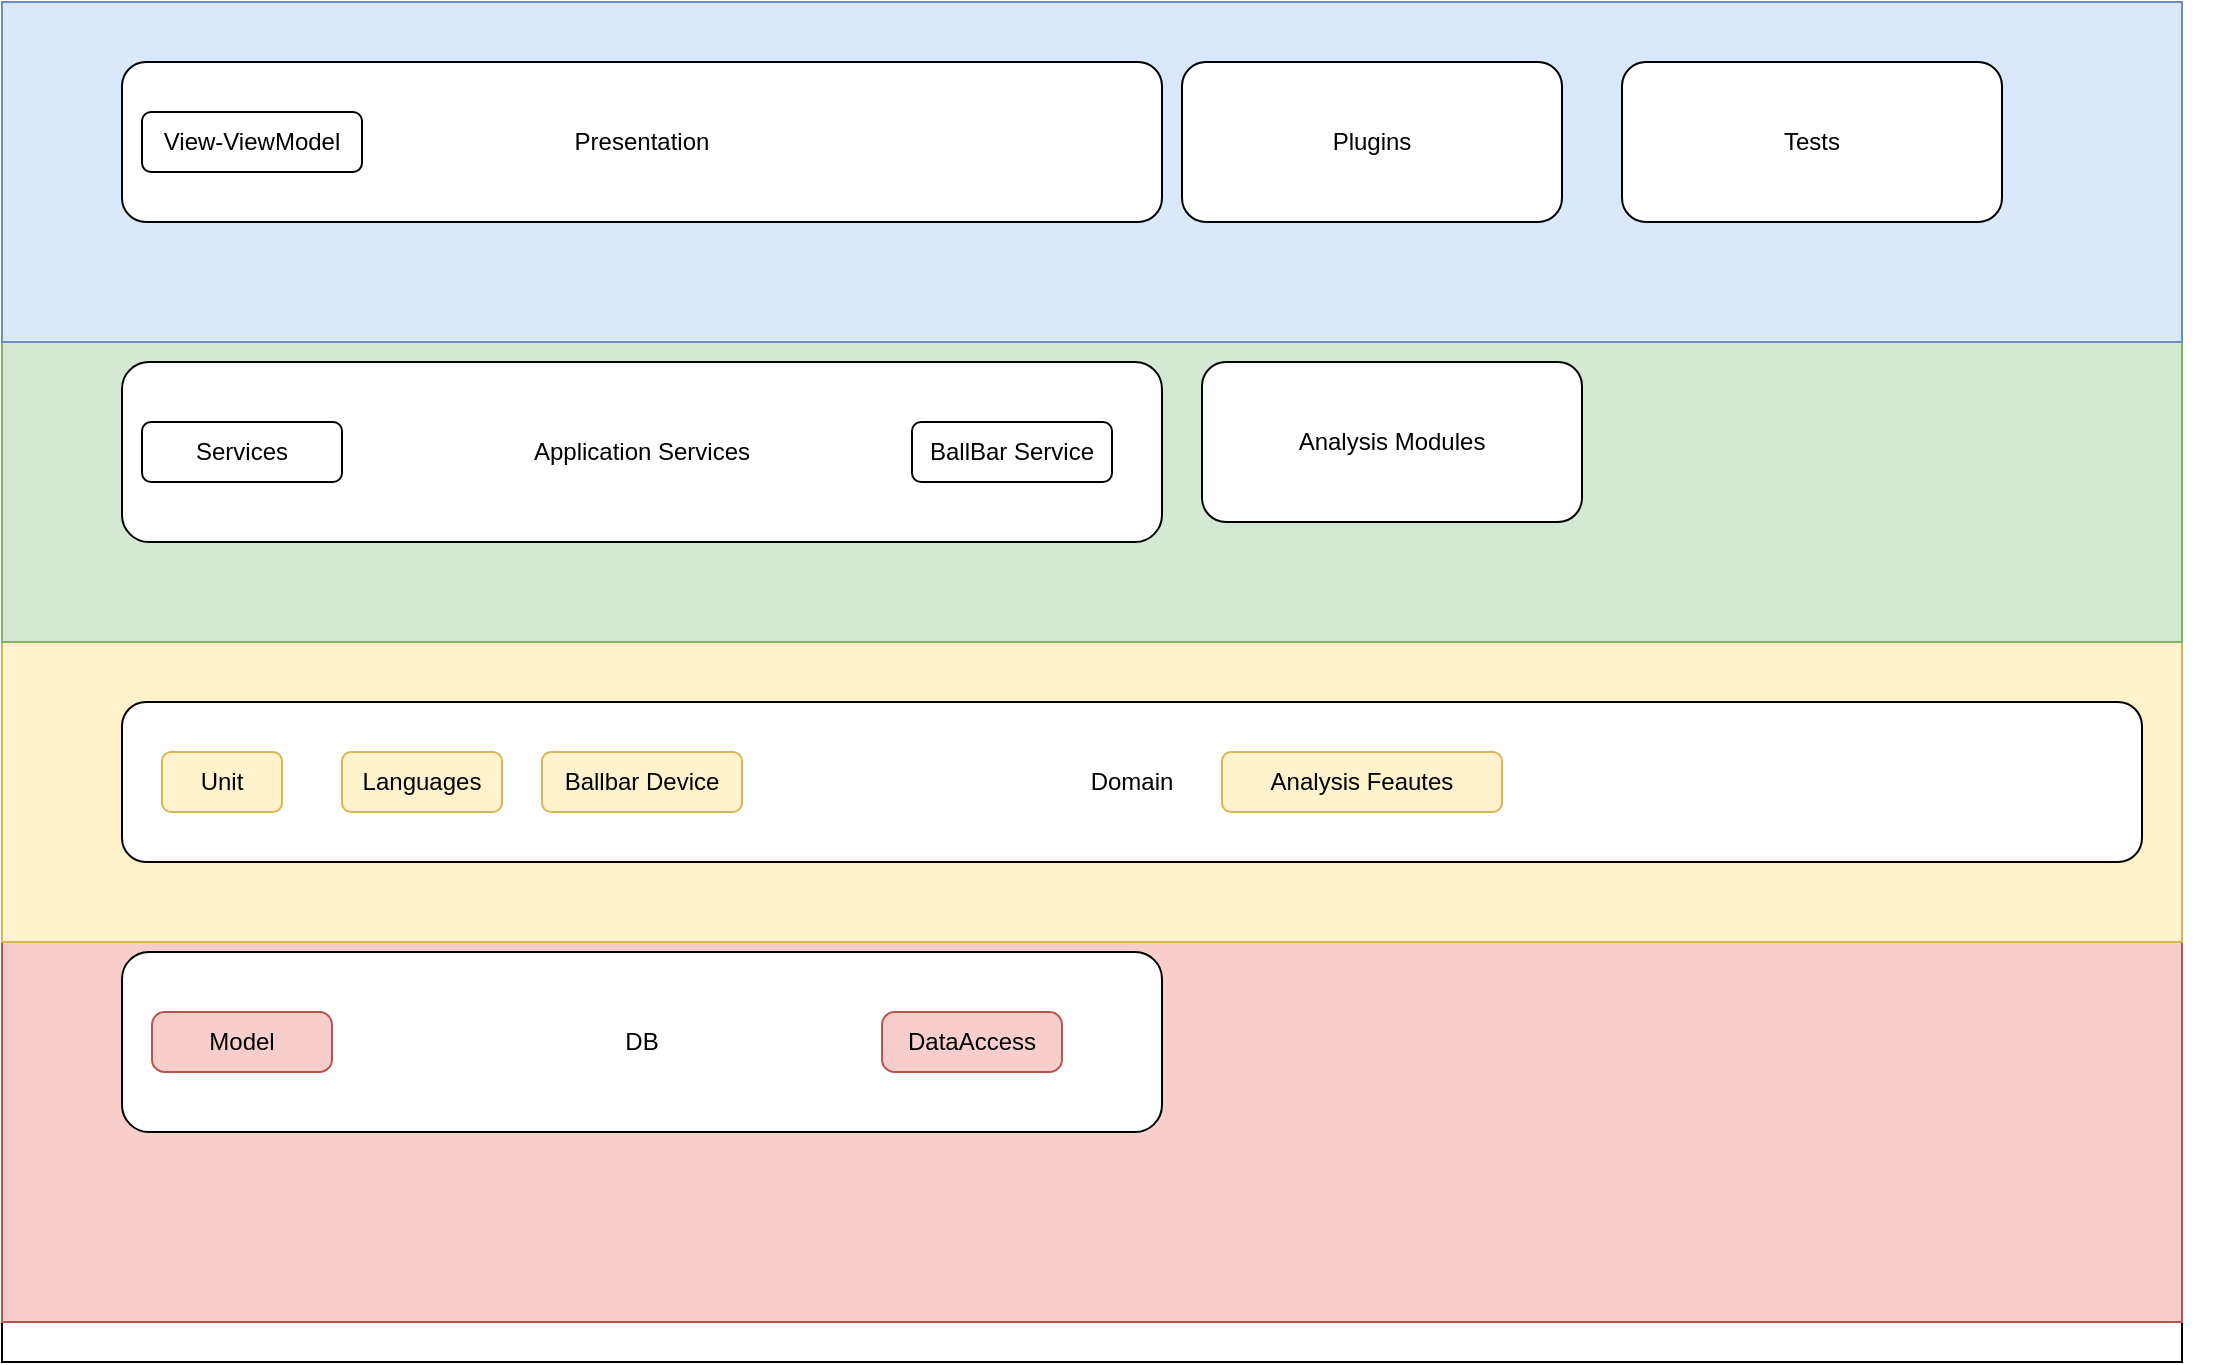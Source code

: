 <mxfile version="26.2.9">
  <diagram name="Layered Diagram" id="2xw1S9ei6TOHdreCXuQD">
    <mxGraphModel dx="1466" dy="786" grid="1" gridSize="10" guides="1" tooltips="1" connect="1" arrows="1" fold="1" page="1" pageScale="1" pageWidth="827" pageHeight="1169" math="0" shadow="0">
      <root>
        <mxCell id="0" />
        <mxCell id="1" parent="0" />
        <mxCell id="kIrDtq8kYda9SALnQc9W-10" value="" style="group" vertex="1" connectable="0" parent="1">
          <mxGeometry x="120" y="20" width="1110" height="680" as="geometry" />
        </mxCell>
        <mxCell id="kIrDtq8kYda9SALnQc9W-1" value="" style="rounded=0;whiteSpace=wrap;html=1;" vertex="1" parent="kIrDtq8kYda9SALnQc9W-10">
          <mxGeometry width="1090" height="680" as="geometry" />
        </mxCell>
        <mxCell id="kIrDtq8kYda9SALnQc9W-9" value="" style="rounded=0;whiteSpace=wrap;html=1;fillColor=#f8cecc;strokeColor=#b85450;" vertex="1" parent="kIrDtq8kYda9SALnQc9W-10">
          <mxGeometry y="470" width="1090" height="190" as="geometry" />
        </mxCell>
        <mxCell id="kIrDtq8kYda9SALnQc9W-8" value="" style="rounded=0;whiteSpace=wrap;html=1;fillColor=#fff2cc;strokeColor=#d6b656;" vertex="1" parent="kIrDtq8kYda9SALnQc9W-10">
          <mxGeometry y="320" width="1090" height="150" as="geometry" />
        </mxCell>
        <mxCell id="kIrDtq8kYda9SALnQc9W-11" value="" style="group" vertex="1" connectable="0" parent="kIrDtq8kYda9SALnQc9W-10">
          <mxGeometry width="1110" height="320" as="geometry" />
        </mxCell>
        <mxCell id="kIrDtq8kYda9SALnQc9W-7" value="" style="rounded=0;whiteSpace=wrap;html=1;fillColor=#d5e8d4;strokeColor=#82b366;" vertex="1" parent="kIrDtq8kYda9SALnQc9W-11">
          <mxGeometry y="170" width="1090" height="150" as="geometry" />
        </mxCell>
        <mxCell id="kIrDtq8kYda9SALnQc9W-6" value="" style="rounded=0;whiteSpace=wrap;html=1;fillColor=#dae8fc;strokeColor=#6c8ebf;" vertex="1" parent="kIrDtq8kYda9SALnQc9W-11">
          <mxGeometry width="1090" height="170" as="geometry" />
        </mxCell>
        <mxCell id="kIrDtq8kYda9SALnQc9W-12" value="Plugins" style="rounded=1;whiteSpace=wrap;html=1;" vertex="1" parent="kIrDtq8kYda9SALnQc9W-11">
          <mxGeometry x="590" y="30" width="190" height="80" as="geometry" />
        </mxCell>
        <mxCell id="kIrDtq8kYda9SALnQc9W-15" value="Tests" style="rounded=1;whiteSpace=wrap;html=1;" vertex="1" parent="kIrDtq8kYda9SALnQc9W-11">
          <mxGeometry x="810" y="30" width="190" height="80" as="geometry" />
        </mxCell>
        <mxCell id="kIrDtq8kYda9SALnQc9W-16" value="Analysis Modules" style="rounded=1;whiteSpace=wrap;html=1;" vertex="1" parent="kIrDtq8kYda9SALnQc9W-11">
          <mxGeometry x="600" y="180" width="190" height="80" as="geometry" />
        </mxCell>
        <mxCell id="vmsnHO8LjkJpZJElM0fm-3" value="Domain" style="rounded=1;whiteSpace=wrap;html=1;" parent="kIrDtq8kYda9SALnQc9W-10" vertex="1">
          <mxGeometry x="60" y="350" width="1010" height="80" as="geometry" />
        </mxCell>
        <mxCell id="kIrDtq8kYda9SALnQc9W-13" value="Unit" style="rounded=1;whiteSpace=wrap;html=1;fillColor=#fff2cc;strokeColor=#d6b656;" vertex="1" parent="kIrDtq8kYda9SALnQc9W-10">
          <mxGeometry x="80" y="375" width="60" height="30" as="geometry" />
        </mxCell>
        <mxCell id="kIrDtq8kYda9SALnQc9W-14" value="Languages" style="rounded=1;whiteSpace=wrap;html=1;fillColor=#fff2cc;strokeColor=#d6b656;" vertex="1" parent="kIrDtq8kYda9SALnQc9W-10">
          <mxGeometry x="170" y="375" width="80" height="30" as="geometry" />
        </mxCell>
        <mxCell id="kIrDtq8kYda9SALnQc9W-17" value="Analysis Feautes" style="rounded=1;whiteSpace=wrap;html=1;fillColor=#fff2cc;strokeColor=#d6b656;" vertex="1" parent="kIrDtq8kYda9SALnQc9W-10">
          <mxGeometry x="610" y="375" width="140" height="30" as="geometry" />
        </mxCell>
        <mxCell id="kIrDtq8kYda9SALnQc9W-19" value="Ballbar Device" style="rounded=1;whiteSpace=wrap;html=1;fillColor=#fff2cc;strokeColor=#d6b656;" vertex="1" parent="kIrDtq8kYda9SALnQc9W-10">
          <mxGeometry x="270" y="375" width="100" height="30" as="geometry" />
        </mxCell>
        <mxCell id="vmsnHO8LjkJpZJElM0fm-1" value="Presentation" style="rounded=1;whiteSpace=wrap;html=1;" parent="1" vertex="1">
          <mxGeometry x="180" y="50" width="520" height="80" as="geometry" />
        </mxCell>
        <mxCell id="vmsnHO8LjkJpZJElM0fm-2" value="Application Services" style="rounded=1;whiteSpace=wrap;html=1;" parent="1" vertex="1">
          <mxGeometry x="180" y="200" width="520" height="90" as="geometry" />
        </mxCell>
        <mxCell id="vmsnHO8LjkJpZJElM0fm-4" value="DB" style="rounded=1;whiteSpace=wrap;html=1;" parent="1" vertex="1">
          <mxGeometry x="180" y="495" width="520" height="90" as="geometry" />
        </mxCell>
        <mxCell id="vmsnHO8LjkJpZJElM0fm-5" value="View-ViewModel" style="rounded=1;whiteSpace=wrap;html=1;" parent="1" vertex="1">
          <mxGeometry x="190" y="75" width="110" height="30" as="geometry" />
        </mxCell>
        <mxCell id="vmsnHO8LjkJpZJElM0fm-7" value="Services" style="rounded=1;whiteSpace=wrap;html=1;" parent="1" vertex="1">
          <mxGeometry x="190" y="230" width="100" height="30" as="geometry" />
        </mxCell>
        <mxCell id="vmsnHO8LjkJpZJElM0fm-8" value="Model" style="rounded=1;whiteSpace=wrap;html=1;arcSize=21;fillColor=#f8cecc;strokeColor=#b85450;" parent="1" vertex="1">
          <mxGeometry x="195" y="525" width="90" height="30" as="geometry" />
        </mxCell>
        <mxCell id="vmsnHO8LjkJpZJElM0fm-9" value="DataAccess" style="rounded=1;whiteSpace=wrap;html=1;arcSize=21;fillColor=#f8cecc;strokeColor=#b85450;" parent="1" vertex="1">
          <mxGeometry x="560" y="525" width="90" height="30" as="geometry" />
        </mxCell>
        <mxCell id="kIrDtq8kYda9SALnQc9W-18" value="BallBar Service" style="rounded=1;whiteSpace=wrap;html=1;" vertex="1" parent="1">
          <mxGeometry x="575" y="230" width="100" height="30" as="geometry" />
        </mxCell>
      </root>
    </mxGraphModel>
  </diagram>
</mxfile>
